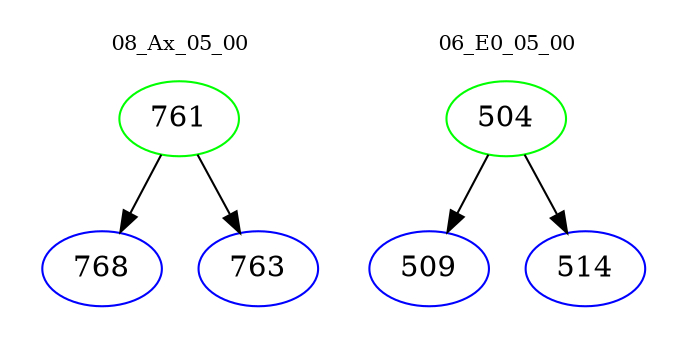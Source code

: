 digraph{
subgraph cluster_0 {
color = white
label = "08_Ax_05_00";
fontsize=10;
T0_761 [label="761", color="green"]
T0_761 -> T0_768 [color="black"]
T0_768 [label="768", color="blue"]
T0_761 -> T0_763 [color="black"]
T0_763 [label="763", color="blue"]
}
subgraph cluster_1 {
color = white
label = "06_E0_05_00";
fontsize=10;
T1_504 [label="504", color="green"]
T1_504 -> T1_509 [color="black"]
T1_509 [label="509", color="blue"]
T1_504 -> T1_514 [color="black"]
T1_514 [label="514", color="blue"]
}
}
